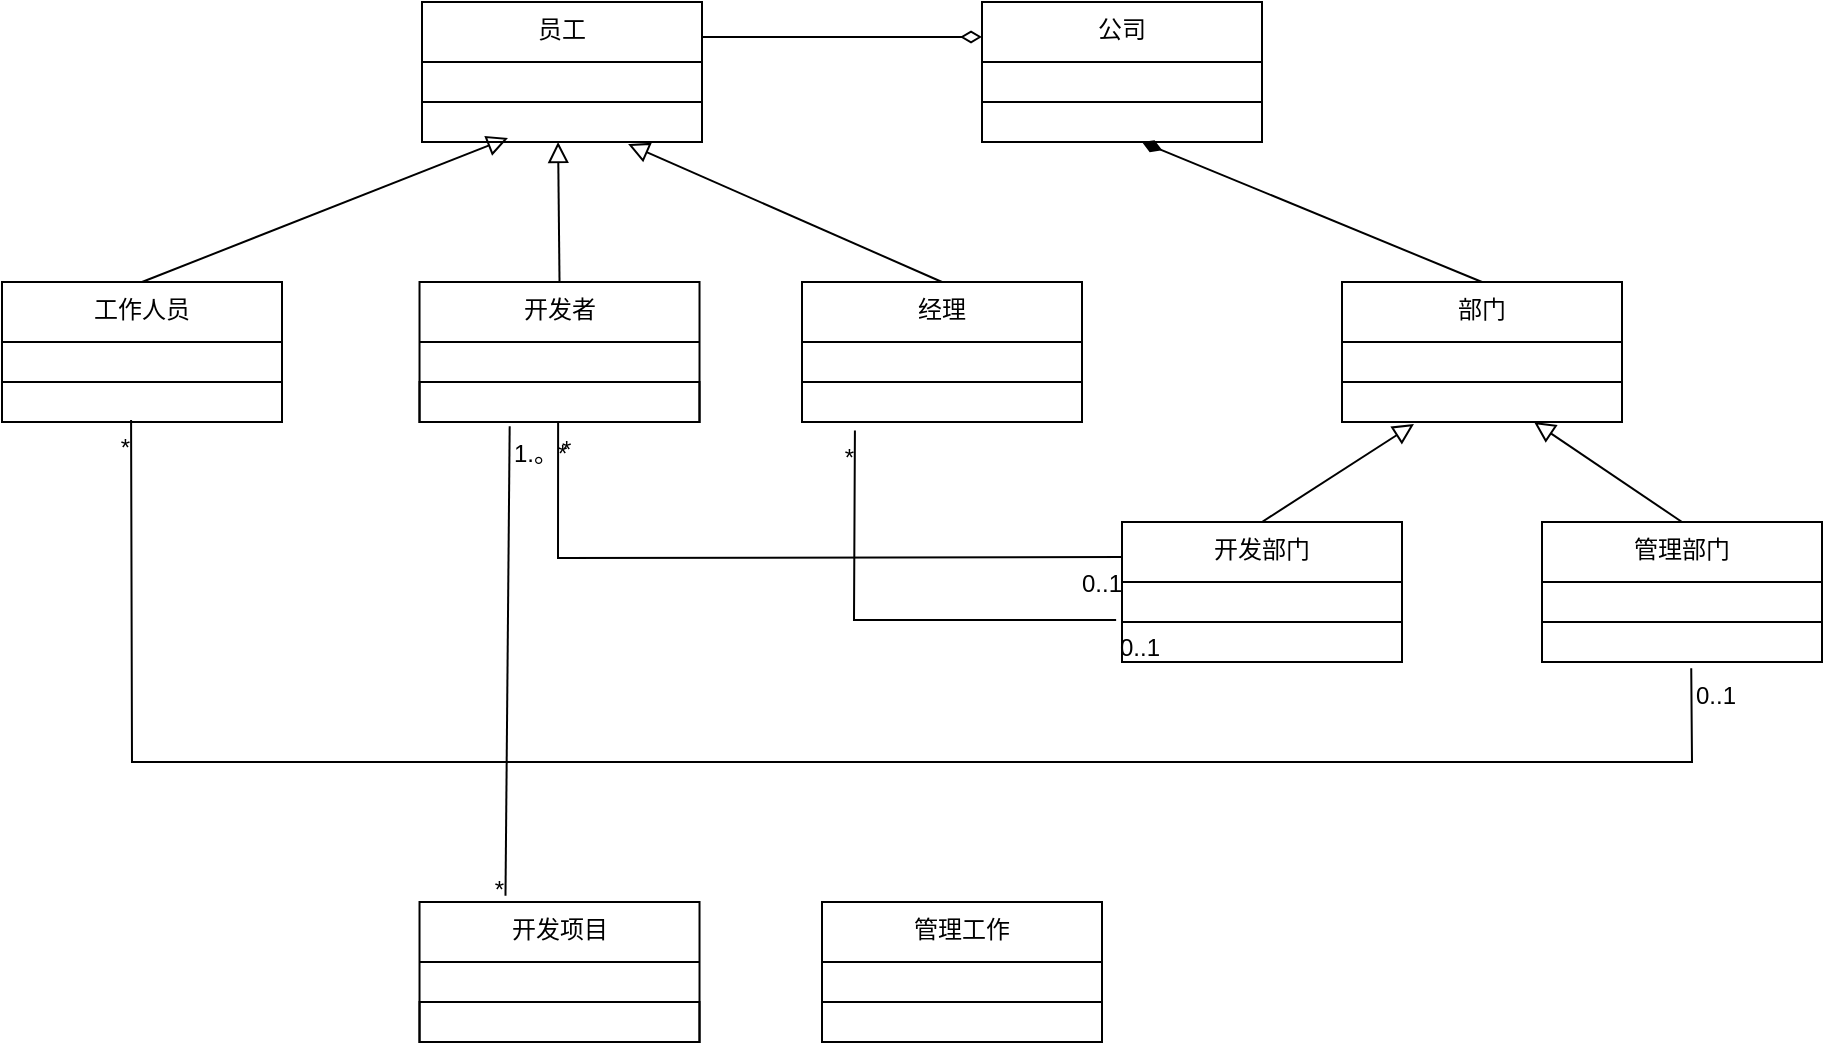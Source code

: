 <mxfile version="28.2.5">
  <diagram name="第 1 页" id="vZYlxbVaAsF3VsEG2sNL">
    <mxGraphModel dx="1753" dy="741" grid="1" gridSize="10" guides="1" tooltips="1" connect="1" arrows="1" fold="1" page="1" pageScale="1" pageWidth="1200" pageHeight="1600" math="0" shadow="0">
      <root>
        <mxCell id="0" />
        <mxCell id="1" parent="0" />
        <mxCell id="1CumLus-Fj5148NU35jM-2" value="员工" style="swimlane;fontStyle=0;align=center;verticalAlign=top;childLayout=stackLayout;horizontal=1;startSize=30;horizontalStack=0;resizeParent=1;resizeParentMax=0;resizeLast=0;collapsible=0;marginBottom=0;html=1;whiteSpace=wrap;" parent="1" vertex="1">
          <mxGeometry x="220" y="50" width="140" height="70" as="geometry" />
        </mxCell>
        <mxCell id="1CumLus-Fj5148NU35jM-3" value="&amp;nbsp;" style="text;html=1;strokeColor=none;fillColor=none;align=center;verticalAlign=middle;spacingLeft=4;spacingRight=4;overflow=hidden;rotatable=0;points=[[0,0.5],[1,0.5]];portConstraint=eastwest;whiteSpace=wrap;" parent="1CumLus-Fj5148NU35jM-2" vertex="1">
          <mxGeometry y="30" width="140" height="20" as="geometry" />
        </mxCell>
        <mxCell id="1CumLus-Fj5148NU35jM-4" value="&amp;nbsp;" style="text;html=1;strokeColor=default;fillColor=none;align=left;verticalAlign=middle;spacingLeft=4;spacingRight=4;overflow=hidden;rotatable=0;points=[[0,0.5],[1,0.5]];portConstraint=eastwest;whiteSpace=wrap;" parent="1CumLus-Fj5148NU35jM-2" vertex="1">
          <mxGeometry y="50" width="140" height="20" as="geometry" />
        </mxCell>
        <mxCell id="1CumLus-Fj5148NU35jM-32" value="公司" style="swimlane;fontStyle=0;align=center;verticalAlign=top;childLayout=stackLayout;horizontal=1;startSize=30;horizontalStack=0;resizeParent=1;resizeParentMax=0;resizeLast=0;collapsible=0;marginBottom=0;html=1;whiteSpace=wrap;" parent="1" vertex="1">
          <mxGeometry x="500" y="50" width="140" height="70" as="geometry" />
        </mxCell>
        <mxCell id="1CumLus-Fj5148NU35jM-33" value="&amp;nbsp;" style="text;html=1;strokeColor=none;fillColor=none;align=center;verticalAlign=middle;spacingLeft=4;spacingRight=4;overflow=hidden;rotatable=0;points=[[0,0.5],[1,0.5]];portConstraint=eastwest;whiteSpace=wrap;" parent="1CumLus-Fj5148NU35jM-32" vertex="1">
          <mxGeometry y="30" width="140" height="20" as="geometry" />
        </mxCell>
        <mxCell id="1CumLus-Fj5148NU35jM-34" value="&amp;nbsp;" style="text;html=1;strokeColor=default;fillColor=none;align=left;verticalAlign=middle;spacingLeft=4;spacingRight=4;overflow=hidden;rotatable=0;points=[[0,0.5],[1,0.5]];portConstraint=eastwest;whiteSpace=wrap;" parent="1CumLus-Fj5148NU35jM-32" vertex="1">
          <mxGeometry y="50" width="140" height="20" as="geometry" />
        </mxCell>
        <mxCell id="1CumLus-Fj5148NU35jM-35" value="开发项目" style="swimlane;fontStyle=0;align=center;verticalAlign=top;childLayout=stackLayout;horizontal=1;startSize=30;horizontalStack=0;resizeParent=1;resizeParentMax=0;resizeLast=0;collapsible=0;marginBottom=0;html=1;whiteSpace=wrap;" parent="1" vertex="1">
          <mxGeometry x="218.76" y="500" width="140" height="70" as="geometry" />
        </mxCell>
        <mxCell id="1CumLus-Fj5148NU35jM-36" value="&amp;nbsp;" style="text;html=1;strokeColor=none;fillColor=none;align=center;verticalAlign=middle;spacingLeft=4;spacingRight=4;overflow=hidden;rotatable=0;points=[[0,0.5],[1,0.5]];portConstraint=eastwest;whiteSpace=wrap;" parent="1CumLus-Fj5148NU35jM-35" vertex="1">
          <mxGeometry y="30" width="140" height="20" as="geometry" />
        </mxCell>
        <mxCell id="1CumLus-Fj5148NU35jM-37" value="&amp;nbsp;" style="text;html=1;strokeColor=default;fillColor=none;align=left;verticalAlign=middle;spacingLeft=4;spacingRight=4;overflow=hidden;rotatable=0;points=[[0,0.5],[1,0.5]];portConstraint=eastwest;whiteSpace=wrap;" parent="1CumLus-Fj5148NU35jM-35" vertex="1">
          <mxGeometry y="50" width="140" height="20" as="geometry" />
        </mxCell>
        <mxCell id="1CumLus-Fj5148NU35jM-38" value="部门" style="swimlane;fontStyle=0;align=center;verticalAlign=top;childLayout=stackLayout;horizontal=1;startSize=30;horizontalStack=0;resizeParent=1;resizeParentMax=0;resizeLast=0;collapsible=0;marginBottom=0;html=1;whiteSpace=wrap;" parent="1" vertex="1">
          <mxGeometry x="680" y="190" width="140" height="70" as="geometry" />
        </mxCell>
        <mxCell id="1CumLus-Fj5148NU35jM-39" value="&amp;nbsp;" style="text;html=1;strokeColor=default;fillColor=none;align=center;verticalAlign=middle;spacingLeft=4;spacingRight=4;overflow=hidden;rotatable=0;points=[[0,0.5],[1,0.5]];portConstraint=eastwest;whiteSpace=wrap;" parent="1CumLus-Fj5148NU35jM-38" vertex="1">
          <mxGeometry y="30" width="140" height="20" as="geometry" />
        </mxCell>
        <mxCell id="1CumLus-Fj5148NU35jM-40" value="&amp;nbsp;" style="text;html=1;strokeColor=none;fillColor=none;align=left;verticalAlign=middle;spacingLeft=4;spacingRight=4;overflow=hidden;rotatable=0;points=[[0,0.5],[1,0.5]];portConstraint=eastwest;whiteSpace=wrap;" parent="1CumLus-Fj5148NU35jM-38" vertex="1">
          <mxGeometry y="50" width="140" height="20" as="geometry" />
        </mxCell>
        <mxCell id="1CumLus-Fj5148NU35jM-41" value="工作人员" style="swimlane;fontStyle=0;align=center;verticalAlign=top;childLayout=stackLayout;horizontal=1;startSize=30;horizontalStack=0;resizeParent=1;resizeParentMax=0;resizeLast=0;collapsible=0;marginBottom=0;html=1;whiteSpace=wrap;" parent="1" vertex="1">
          <mxGeometry x="10" y="190" width="140" height="70" as="geometry" />
        </mxCell>
        <mxCell id="1CumLus-Fj5148NU35jM-42" value="&amp;nbsp;" style="text;html=1;strokeColor=none;fillColor=none;align=center;verticalAlign=middle;spacingLeft=4;spacingRight=4;overflow=hidden;rotatable=0;points=[[0,0.5],[1,0.5]];portConstraint=eastwest;whiteSpace=wrap;" parent="1CumLus-Fj5148NU35jM-41" vertex="1">
          <mxGeometry y="30" width="140" height="20" as="geometry" />
        </mxCell>
        <mxCell id="1CumLus-Fj5148NU35jM-43" value="&amp;nbsp;" style="text;html=1;strokeColor=default;fillColor=none;align=left;verticalAlign=middle;spacingLeft=4;spacingRight=4;overflow=hidden;rotatable=0;points=[[0,0.5],[1,0.5]];portConstraint=eastwest;whiteSpace=wrap;" parent="1CumLus-Fj5148NU35jM-41" vertex="1">
          <mxGeometry y="50" width="140" height="20" as="geometry" />
        </mxCell>
        <mxCell id="1CumLus-Fj5148NU35jM-44" value="开发者" style="swimlane;fontStyle=0;align=center;verticalAlign=top;childLayout=stackLayout;horizontal=1;startSize=30;horizontalStack=0;resizeParent=1;resizeParentMax=0;resizeLast=0;collapsible=0;marginBottom=0;html=1;whiteSpace=wrap;" parent="1" vertex="1">
          <mxGeometry x="218.76" y="190" width="140" height="70" as="geometry" />
        </mxCell>
        <mxCell id="1CumLus-Fj5148NU35jM-45" value="&amp;nbsp;" style="text;html=1;strokeColor=none;fillColor=none;align=center;verticalAlign=middle;spacingLeft=4;spacingRight=4;overflow=hidden;rotatable=0;points=[[0,0.5],[1,0.5]];portConstraint=eastwest;whiteSpace=wrap;" parent="1CumLus-Fj5148NU35jM-44" vertex="1">
          <mxGeometry y="30" width="140" height="20" as="geometry" />
        </mxCell>
        <mxCell id="1CumLus-Fj5148NU35jM-46" value="&amp;nbsp;" style="text;html=1;strokeColor=default;fillColor=none;align=left;verticalAlign=middle;spacingLeft=4;spacingRight=4;overflow=hidden;rotatable=0;points=[[0,0.5],[1,0.5]];portConstraint=eastwest;whiteSpace=wrap;" parent="1CumLus-Fj5148NU35jM-44" vertex="1">
          <mxGeometry y="50" width="140" height="20" as="geometry" />
        </mxCell>
        <mxCell id="1CumLus-Fj5148NU35jM-47" value="管理部门" style="swimlane;fontStyle=0;align=center;verticalAlign=top;childLayout=stackLayout;horizontal=1;startSize=30;horizontalStack=0;resizeParent=1;resizeParentMax=0;resizeLast=0;collapsible=0;marginBottom=0;html=1;whiteSpace=wrap;" parent="1" vertex="1">
          <mxGeometry x="780" y="310" width="140" height="70" as="geometry" />
        </mxCell>
        <mxCell id="1CumLus-Fj5148NU35jM-48" value="&amp;nbsp;" style="text;html=1;strokeColor=none;fillColor=none;align=center;verticalAlign=middle;spacingLeft=4;spacingRight=4;overflow=hidden;rotatable=0;points=[[0,0.5],[1,0.5]];portConstraint=eastwest;whiteSpace=wrap;" parent="1CumLus-Fj5148NU35jM-47" vertex="1">
          <mxGeometry y="30" width="140" height="20" as="geometry" />
        </mxCell>
        <mxCell id="1CumLus-Fj5148NU35jM-49" value="&amp;nbsp;" style="text;html=1;strokeColor=default;fillColor=none;align=left;verticalAlign=middle;spacingLeft=4;spacingRight=4;overflow=hidden;rotatable=0;points=[[0,0.5],[1,0.5]];portConstraint=eastwest;whiteSpace=wrap;" parent="1CumLus-Fj5148NU35jM-47" vertex="1">
          <mxGeometry y="50" width="140" height="20" as="geometry" />
        </mxCell>
        <mxCell id="1CumLus-Fj5148NU35jM-50" value="管理工作" style="swimlane;fontStyle=0;align=center;verticalAlign=top;childLayout=stackLayout;horizontal=1;startSize=30;horizontalStack=0;resizeParent=1;resizeParentMax=0;resizeLast=0;collapsible=0;marginBottom=0;html=1;whiteSpace=wrap;" parent="1" vertex="1">
          <mxGeometry x="420" y="500" width="140" height="70" as="geometry" />
        </mxCell>
        <mxCell id="1CumLus-Fj5148NU35jM-51" value="&amp;nbsp;" style="text;html=1;strokeColor=none;fillColor=none;align=center;verticalAlign=middle;spacingLeft=4;spacingRight=4;overflow=hidden;rotatable=0;points=[[0,0.5],[1,0.5]];portConstraint=eastwest;whiteSpace=wrap;" parent="1CumLus-Fj5148NU35jM-50" vertex="1">
          <mxGeometry y="30" width="140" height="20" as="geometry" />
        </mxCell>
        <mxCell id="1CumLus-Fj5148NU35jM-52" value="&amp;nbsp;" style="text;html=1;strokeColor=default;fillColor=none;align=left;verticalAlign=middle;spacingLeft=4;spacingRight=4;overflow=hidden;rotatable=0;points=[[0,0.5],[1,0.5]];portConstraint=eastwest;whiteSpace=wrap;" parent="1CumLus-Fj5148NU35jM-50" vertex="1">
          <mxGeometry y="50" width="140" height="20" as="geometry" />
        </mxCell>
        <mxCell id="1CumLus-Fj5148NU35jM-53" value="开发部门" style="swimlane;fontStyle=0;align=center;verticalAlign=top;childLayout=stackLayout;horizontal=1;startSize=30;horizontalStack=0;resizeParent=1;resizeParentMax=0;resizeLast=0;collapsible=0;marginBottom=0;html=1;whiteSpace=wrap;" parent="1" vertex="1">
          <mxGeometry x="570" y="310" width="140" height="70" as="geometry" />
        </mxCell>
        <mxCell id="1CumLus-Fj5148NU35jM-54" value="&amp;nbsp;" style="text;html=1;strokeColor=none;fillColor=none;align=center;verticalAlign=middle;spacingLeft=4;spacingRight=4;overflow=hidden;rotatable=0;points=[[0,0.5],[1,0.5]];portConstraint=eastwest;whiteSpace=wrap;" parent="1CumLus-Fj5148NU35jM-53" vertex="1">
          <mxGeometry y="30" width="140" height="20" as="geometry" />
        </mxCell>
        <mxCell id="1CumLus-Fj5148NU35jM-55" value="&amp;nbsp;" style="text;html=1;strokeColor=default;fillColor=none;align=left;verticalAlign=middle;spacingLeft=4;spacingRight=4;overflow=hidden;rotatable=0;points=[[0,0.5],[1,0.5]];portConstraint=eastwest;whiteSpace=wrap;" parent="1CumLus-Fj5148NU35jM-53" vertex="1">
          <mxGeometry y="50" width="140" height="20" as="geometry" />
        </mxCell>
        <mxCell id="1CumLus-Fj5148NU35jM-56" value="经理" style="swimlane;fontStyle=0;align=center;verticalAlign=top;childLayout=stackLayout;horizontal=1;startSize=30;horizontalStack=0;resizeParent=1;resizeParentMax=0;resizeLast=0;collapsible=0;marginBottom=0;html=1;whiteSpace=wrap;" parent="1" vertex="1">
          <mxGeometry x="410" y="190" width="140" height="70" as="geometry" />
        </mxCell>
        <mxCell id="1CumLus-Fj5148NU35jM-57" value="&amp;nbsp;" style="text;html=1;strokeColor=default;fillColor=none;align=center;verticalAlign=middle;spacingLeft=4;spacingRight=4;overflow=hidden;rotatable=0;points=[[0,0.5],[1,0.5]];portConstraint=eastwest;whiteSpace=wrap;" parent="1CumLus-Fj5148NU35jM-56" vertex="1">
          <mxGeometry y="30" width="140" height="20" as="geometry" />
        </mxCell>
        <mxCell id="1CumLus-Fj5148NU35jM-58" value="&amp;nbsp;" style="text;html=1;strokeColor=none;fillColor=none;align=left;verticalAlign=middle;spacingLeft=4;spacingRight=4;overflow=hidden;rotatable=0;points=[[0,0.5],[1,0.5]];portConstraint=eastwest;whiteSpace=wrap;" parent="1CumLus-Fj5148NU35jM-56" vertex="1">
          <mxGeometry y="50" width="140" height="20" as="geometry" />
        </mxCell>
        <mxCell id="1CumLus-Fj5148NU35jM-62" value="" style="endArrow=none;startArrow=diamondThin;endFill=0;startFill=0;html=1;verticalAlign=bottom;labelBackgroundColor=none;strokeWidth=1;startSize=8;endSize=8;rounded=0;exitX=0;exitY=0.25;exitDx=0;exitDy=0;entryX=1;entryY=0.25;entryDx=0;entryDy=0;" parent="1" source="1CumLus-Fj5148NU35jM-32" target="1CumLus-Fj5148NU35jM-2" edge="1">
          <mxGeometry width="160" relative="1" as="geometry">
            <mxPoint x="530" y="140" as="sourcePoint" />
            <mxPoint x="690" y="140" as="targetPoint" />
          </mxGeometry>
        </mxCell>
        <mxCell id="1CumLus-Fj5148NU35jM-74" value="" style="endArrow=block;html=1;rounded=0;align=center;verticalAlign=bottom;endFill=0;labelBackgroundColor=none;endSize=8;exitX=0.5;exitY=0;exitDx=0;exitDy=0;entryX=0.307;entryY=0.9;entryDx=0;entryDy=0;entryPerimeter=0;" parent="1" source="1CumLus-Fj5148NU35jM-41" target="1CumLus-Fj5148NU35jM-4" edge="1">
          <mxGeometry relative="1" as="geometry">
            <mxPoint x="280" y="220" as="sourcePoint" />
            <mxPoint x="440" y="220" as="targetPoint" />
          </mxGeometry>
        </mxCell>
        <mxCell id="1CumLus-Fj5148NU35jM-75" value="" style="resizable=0;html=1;align=center;verticalAlign=top;labelBackgroundColor=none;" parent="1CumLus-Fj5148NU35jM-74" connectable="0" vertex="1">
          <mxGeometry relative="1" as="geometry" />
        </mxCell>
        <mxCell id="1CumLus-Fj5148NU35jM-76" value="" style="endArrow=block;html=1;rounded=0;align=center;verticalAlign=bottom;endFill=0;labelBackgroundColor=none;endSize=8;exitX=0.5;exitY=0;exitDx=0;exitDy=0;entryX=0.486;entryY=1;entryDx=0;entryDy=0;entryPerimeter=0;" parent="1" source="1CumLus-Fj5148NU35jM-44" target="1CumLus-Fj5148NU35jM-4" edge="1">
          <mxGeometry relative="1" as="geometry">
            <mxPoint x="450" y="170" as="sourcePoint" />
            <mxPoint x="610" y="170" as="targetPoint" />
          </mxGeometry>
        </mxCell>
        <mxCell id="1CumLus-Fj5148NU35jM-77" value="" style="resizable=0;html=1;align=center;verticalAlign=top;labelBackgroundColor=none;" parent="1CumLus-Fj5148NU35jM-76" connectable="0" vertex="1">
          <mxGeometry relative="1" as="geometry" />
        </mxCell>
        <mxCell id="1CumLus-Fj5148NU35jM-78" value="" style="endArrow=block;html=1;rounded=0;align=center;verticalAlign=bottom;endFill=0;labelBackgroundColor=none;endSize=8;entryX=0.736;entryY=1.05;entryDx=0;entryDy=0;entryPerimeter=0;exitX=0.5;exitY=0;exitDx=0;exitDy=0;" parent="1" source="1CumLus-Fj5148NU35jM-56" target="1CumLus-Fj5148NU35jM-4" edge="1">
          <mxGeometry relative="1" as="geometry">
            <mxPoint x="480" y="170" as="sourcePoint" />
            <mxPoint x="680" y="210" as="targetPoint" />
          </mxGeometry>
        </mxCell>
        <mxCell id="1CumLus-Fj5148NU35jM-79" value="" style="resizable=0;html=1;align=center;verticalAlign=top;labelBackgroundColor=none;" parent="1CumLus-Fj5148NU35jM-78" connectable="0" vertex="1">
          <mxGeometry relative="1" as="geometry">
            <mxPoint x="-61" as="offset" />
          </mxGeometry>
        </mxCell>
        <mxCell id="1CumLus-Fj5148NU35jM-80" value="" style="endArrow=none;startArrow=diamondThin;endFill=0;startFill=1;html=1;verticalAlign=bottom;labelBackgroundColor=none;strokeWidth=1;startSize=8;endSize=8;rounded=0;entryX=0.5;entryY=0;entryDx=0;entryDy=0;" parent="1" target="1CumLus-Fj5148NU35jM-38" edge="1">
          <mxGeometry width="160" relative="1" as="geometry">
            <mxPoint x="580" y="120" as="sourcePoint" />
            <mxPoint x="660" y="300" as="targetPoint" />
          </mxGeometry>
        </mxCell>
        <mxCell id="1CumLus-Fj5148NU35jM-81" value="" style="endArrow=block;html=1;rounded=0;align=center;verticalAlign=bottom;endFill=0;labelBackgroundColor=none;endSize=8;entryX=0.257;entryY=1.05;entryDx=0;entryDy=0;entryPerimeter=0;exitX=0.5;exitY=0;exitDx=0;exitDy=0;" parent="1" source="1CumLus-Fj5148NU35jM-53" target="1CumLus-Fj5148NU35jM-40" edge="1">
          <mxGeometry relative="1" as="geometry">
            <mxPoint x="537" y="449" as="sourcePoint" />
            <mxPoint x="380" y="380" as="targetPoint" />
          </mxGeometry>
        </mxCell>
        <mxCell id="1CumLus-Fj5148NU35jM-82" value="" style="resizable=0;html=1;align=center;verticalAlign=top;labelBackgroundColor=none;" parent="1CumLus-Fj5148NU35jM-81" connectable="0" vertex="1">
          <mxGeometry relative="1" as="geometry">
            <mxPoint x="-61" as="offset" />
          </mxGeometry>
        </mxCell>
        <mxCell id="1CumLus-Fj5148NU35jM-83" value="" style="endArrow=block;html=1;rounded=0;align=center;verticalAlign=bottom;endFill=0;labelBackgroundColor=none;endSize=8;entryX=0.686;entryY=1;entryDx=0;entryDy=0;entryPerimeter=0;exitX=0.5;exitY=0;exitDx=0;exitDy=0;" parent="1" source="1CumLus-Fj5148NU35jM-47" target="1CumLus-Fj5148NU35jM-40" edge="1">
          <mxGeometry relative="1" as="geometry">
            <mxPoint x="617" y="509" as="sourcePoint" />
            <mxPoint x="460" y="440" as="targetPoint" />
          </mxGeometry>
        </mxCell>
        <mxCell id="1CumLus-Fj5148NU35jM-84" value="" style="resizable=0;html=1;align=center;verticalAlign=top;labelBackgroundColor=none;" parent="1CumLus-Fj5148NU35jM-83" connectable="0" vertex="1">
          <mxGeometry relative="1" as="geometry">
            <mxPoint x="-61" as="offset" />
          </mxGeometry>
        </mxCell>
        <mxCell id="1CumLus-Fj5148NU35jM-85" value="" style="endArrow=none;html=1;rounded=0;align=center;verticalAlign=top;endFill=0;labelBackgroundColor=none;entryX=0.461;entryY=0.947;entryDx=0;entryDy=0;entryPerimeter=0;exitX=0.533;exitY=1.158;exitDx=0;exitDy=0;exitPerimeter=0;" parent="1" source="1CumLus-Fj5148NU35jM-49" target="1CumLus-Fj5148NU35jM-43" edge="1">
          <mxGeometry relative="1" as="geometry">
            <mxPoint x="110" y="360" as="sourcePoint" />
            <mxPoint x="310" y="360" as="targetPoint" />
            <Array as="points">
              <mxPoint x="855" y="430" />
              <mxPoint x="75" y="430" />
            </Array>
          </mxGeometry>
        </mxCell>
        <mxCell id="1CumLus-Fj5148NU35jM-87" value="0..1" style="resizable=0;html=1;align=left;verticalAlign=top;labelBackgroundColor=none;" parent="1CumLus-Fj5148NU35jM-85" connectable="0" vertex="1">
          <mxGeometry x="-1" relative="1" as="geometry" />
        </mxCell>
        <mxCell id="1CumLus-Fj5148NU35jM-88" value="" style="resizable=0;html=1;align=right;verticalAlign=bottom;labelBackgroundColor=none;" parent="1CumLus-Fj5148NU35jM-85" connectable="0" vertex="1">
          <mxGeometry x="1" relative="1" as="geometry" />
        </mxCell>
        <mxCell id="1CumLus-Fj5148NU35jM-89" value="*" style="resizable=0;html=1;align=right;verticalAlign=top;labelBackgroundColor=none;" parent="1CumLus-Fj5148NU35jM-85" connectable="0" vertex="1">
          <mxGeometry x="1" relative="1" as="geometry" />
        </mxCell>
        <mxCell id="NvzNZAI5gJaa6dZAAPDT-10" value="" style="endArrow=none;html=1;rounded=0;align=center;verticalAlign=top;endFill=0;labelBackgroundColor=none;exitX=0.495;exitY=1.003;exitDx=0;exitDy=0;exitPerimeter=0;entryX=0;entryY=0.25;entryDx=0;entryDy=0;" edge="1" parent="1" source="1CumLus-Fj5148NU35jM-46" target="1CumLus-Fj5148NU35jM-53">
          <mxGeometry relative="1" as="geometry">
            <mxPoint x="180" y="370" as="sourcePoint" />
            <mxPoint x="180" y="611" as="targetPoint" />
            <Array as="points">
              <mxPoint x="288" y="328" />
            </Array>
          </mxGeometry>
        </mxCell>
        <mxCell id="NvzNZAI5gJaa6dZAAPDT-11" value="" style="resizable=0;html=1;align=left;verticalAlign=bottom;labelBackgroundColor=none;" connectable="0" vertex="1" parent="NvzNZAI5gJaa6dZAAPDT-10">
          <mxGeometry x="-1" relative="1" as="geometry" />
        </mxCell>
        <mxCell id="NvzNZAI5gJaa6dZAAPDT-12" value="*" style="resizable=0;html=1;align=left;verticalAlign=top;labelBackgroundColor=none;" connectable="0" vertex="1" parent="NvzNZAI5gJaa6dZAAPDT-10">
          <mxGeometry x="-1" relative="1" as="geometry" />
        </mxCell>
        <mxCell id="NvzNZAI5gJaa6dZAAPDT-13" value="" style="resizable=0;html=1;align=right;verticalAlign=bottom;labelBackgroundColor=none;" connectable="0" vertex="1" parent="NvzNZAI5gJaa6dZAAPDT-10">
          <mxGeometry x="1" relative="1" as="geometry" />
        </mxCell>
        <mxCell id="NvzNZAI5gJaa6dZAAPDT-14" value="0..1" style="resizable=0;html=1;align=right;verticalAlign=top;labelBackgroundColor=none;" connectable="0" vertex="1" parent="NvzNZAI5gJaa6dZAAPDT-10">
          <mxGeometry x="1" relative="1" as="geometry" />
        </mxCell>
        <mxCell id="NvzNZAI5gJaa6dZAAPDT-15" value="" style="endArrow=none;html=1;rounded=0;align=center;verticalAlign=top;endFill=0;labelBackgroundColor=none;exitX=0.322;exitY=1.108;exitDx=0;exitDy=0;exitPerimeter=0;entryX=0.307;entryY=-0.044;entryDx=0;entryDy=0;entryPerimeter=0;" edge="1" parent="1" source="1CumLus-Fj5148NU35jM-46" target="1CumLus-Fj5148NU35jM-35">
          <mxGeometry relative="1" as="geometry">
            <mxPoint x="390" y="350" as="sourcePoint" />
            <mxPoint x="390" y="591" as="targetPoint" />
          </mxGeometry>
        </mxCell>
        <mxCell id="NvzNZAI5gJaa6dZAAPDT-16" value="" style="resizable=0;html=1;align=left;verticalAlign=bottom;labelBackgroundColor=none;" connectable="0" vertex="1" parent="NvzNZAI5gJaa6dZAAPDT-15">
          <mxGeometry x="-1" relative="1" as="geometry" />
        </mxCell>
        <mxCell id="NvzNZAI5gJaa6dZAAPDT-17" value="1.。*" style="resizable=0;html=1;align=left;verticalAlign=top;labelBackgroundColor=none;" connectable="0" vertex="1" parent="NvzNZAI5gJaa6dZAAPDT-15">
          <mxGeometry x="-1" relative="1" as="geometry" />
        </mxCell>
        <mxCell id="NvzNZAI5gJaa6dZAAPDT-18" value="" style="resizable=0;html=1;align=right;verticalAlign=bottom;labelBackgroundColor=none;" connectable="0" vertex="1" parent="NvzNZAI5gJaa6dZAAPDT-15">
          <mxGeometry x="1" relative="1" as="geometry" />
        </mxCell>
        <mxCell id="NvzNZAI5gJaa6dZAAPDT-19" value="*" style="resizable=0;html=1;align=right;verticalAlign=top;labelBackgroundColor=none;" connectable="0" vertex="1" parent="NvzNZAI5gJaa6dZAAPDT-15">
          <mxGeometry x="1" relative="1" as="geometry">
            <mxPoint y="-17" as="offset" />
          </mxGeometry>
        </mxCell>
        <mxCell id="NvzNZAI5gJaa6dZAAPDT-20" value="" style="endArrow=none;html=1;rounded=0;align=center;verticalAlign=top;endFill=0;labelBackgroundColor=none;exitX=-0.021;exitY=-0.05;exitDx=0;exitDy=0;exitPerimeter=0;entryX=0.189;entryY=1.213;entryDx=0;entryDy=0;entryPerimeter=0;" edge="1" parent="1" source="1CumLus-Fj5148NU35jM-55" target="1CumLus-Fj5148NU35jM-58">
          <mxGeometry relative="1" as="geometry">
            <mxPoint x="670" y="610" as="sourcePoint" />
            <mxPoint x="670" y="851" as="targetPoint" />
            <Array as="points">
              <mxPoint x="436" y="359" />
            </Array>
          </mxGeometry>
        </mxCell>
        <mxCell id="NvzNZAI5gJaa6dZAAPDT-21" value="" style="resizable=0;html=1;align=left;verticalAlign=bottom;labelBackgroundColor=none;" connectable="0" vertex="1" parent="NvzNZAI5gJaa6dZAAPDT-20">
          <mxGeometry x="-1" relative="1" as="geometry" />
        </mxCell>
        <mxCell id="NvzNZAI5gJaa6dZAAPDT-22" value="0..1" style="resizable=0;html=1;align=left;verticalAlign=top;labelBackgroundColor=none;" connectable="0" vertex="1" parent="NvzNZAI5gJaa6dZAAPDT-20">
          <mxGeometry x="-1" relative="1" as="geometry" />
        </mxCell>
        <mxCell id="NvzNZAI5gJaa6dZAAPDT-23" value="" style="resizable=0;html=1;align=right;verticalAlign=bottom;labelBackgroundColor=none;" connectable="0" vertex="1" parent="NvzNZAI5gJaa6dZAAPDT-20">
          <mxGeometry x="1" relative="1" as="geometry" />
        </mxCell>
        <mxCell id="NvzNZAI5gJaa6dZAAPDT-24" value="*" style="resizable=0;html=1;align=right;verticalAlign=top;labelBackgroundColor=none;" connectable="0" vertex="1" parent="NvzNZAI5gJaa6dZAAPDT-20">
          <mxGeometry x="1" relative="1" as="geometry" />
        </mxCell>
      </root>
    </mxGraphModel>
  </diagram>
</mxfile>
